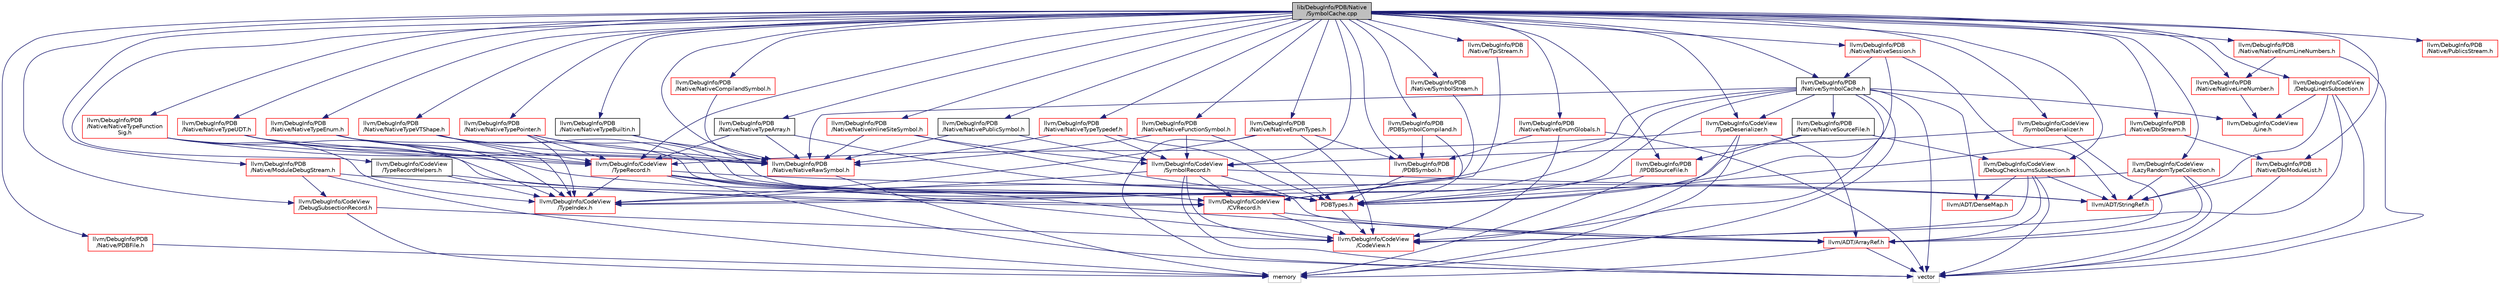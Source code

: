 digraph "lib/DebugInfo/PDB/Native/SymbolCache.cpp"
{
 // LATEX_PDF_SIZE
  bgcolor="transparent";
  edge [fontname="Helvetica",fontsize="10",labelfontname="Helvetica",labelfontsize="10"];
  node [fontname="Helvetica",fontsize="10",shape=record];
  Node1 [label="lib/DebugInfo/PDB/Native\l/SymbolCache.cpp",height=0.2,width=0.4,color="black", fillcolor="grey75", style="filled", fontcolor="black",tooltip=" "];
  Node1 -> Node2 [color="midnightblue",fontsize="10",style="solid",fontname="Helvetica"];
  Node2 [label="llvm/DebugInfo/PDB\l/Native/SymbolCache.h",height=0.2,width=0.4,color="black",URL="$SymbolCache_8h.html",tooltip=" "];
  Node2 -> Node3 [color="midnightblue",fontsize="10",style="solid",fontname="Helvetica"];
  Node3 [label="llvm/ADT/DenseMap.h",height=0.2,width=0.4,color="red",URL="$DenseMap_8h.html",tooltip=" "];
  Node2 -> Node38 [color="midnightblue",fontsize="10",style="solid",fontname="Helvetica"];
  Node38 [label="llvm/DebugInfo/CodeView\l/CVRecord.h",height=0.2,width=0.4,color="red",URL="$CVRecord_8h.html",tooltip=" "];
  Node38 -> Node39 [color="midnightblue",fontsize="10",style="solid",fontname="Helvetica"];
  Node39 [label="llvm/ADT/ArrayRef.h",height=0.2,width=0.4,color="red",URL="$ArrayRef_8h.html",tooltip=" "];
  Node39 -> Node47 [color="midnightblue",fontsize="10",style="solid",fontname="Helvetica"];
  Node47 [label="memory",height=0.2,width=0.4,color="grey75",tooltip=" "];
  Node39 -> Node55 [color="midnightblue",fontsize="10",style="solid",fontname="Helvetica"];
  Node55 [label="vector",height=0.2,width=0.4,color="grey75",tooltip=" "];
  Node38 -> Node56 [color="midnightblue",fontsize="10",style="solid",fontname="Helvetica"];
  Node56 [label="llvm/DebugInfo/CodeView\l/CodeView.h",height=0.2,width=0.4,color="red",URL="$CodeView_8h.html",tooltip=" "];
  Node2 -> Node56 [color="midnightblue",fontsize="10",style="solid",fontname="Helvetica"];
  Node2 -> Node88 [color="midnightblue",fontsize="10",style="solid",fontname="Helvetica"];
  Node88 [label="llvm/DebugInfo/CodeView\l/Line.h",height=0.2,width=0.4,color="red",URL="$Line_8h.html",tooltip=" "];
  Node2 -> Node89 [color="midnightblue",fontsize="10",style="solid",fontname="Helvetica"];
  Node89 [label="llvm/DebugInfo/CodeView\l/TypeDeserializer.h",height=0.2,width=0.4,color="red",URL="$TypeDeserializer_8h.html",tooltip=" "];
  Node89 -> Node39 [color="midnightblue",fontsize="10",style="solid",fontname="Helvetica"];
  Node89 -> Node56 [color="midnightblue",fontsize="10",style="solid",fontname="Helvetica"];
  Node89 -> Node90 [color="midnightblue",fontsize="10",style="solid",fontname="Helvetica"];
  Node90 [label="llvm/DebugInfo/CodeView\l/TypeRecord.h",height=0.2,width=0.4,color="red",URL="$TypeRecord_8h.html",tooltip=" "];
  Node90 -> Node39 [color="midnightblue",fontsize="10",style="solid",fontname="Helvetica"];
  Node90 -> Node70 [color="midnightblue",fontsize="10",style="solid",fontname="Helvetica"];
  Node70 [label="llvm/ADT/StringRef.h",height=0.2,width=0.4,color="red",URL="$StringRef_8h.html",tooltip=" "];
  Node90 -> Node38 [color="midnightblue",fontsize="10",style="solid",fontname="Helvetica"];
  Node90 -> Node56 [color="midnightblue",fontsize="10",style="solid",fontname="Helvetica"];
  Node90 -> Node92 [color="midnightblue",fontsize="10",style="solid",fontname="Helvetica"];
  Node92 [label="llvm/DebugInfo/CodeView\l/TypeIndex.h",height=0.2,width=0.4,color="red",URL="$TypeIndex_8h.html",tooltip=" "];
  Node90 -> Node55 [color="midnightblue",fontsize="10",style="solid",fontname="Helvetica"];
  Node89 -> Node47 [color="midnightblue",fontsize="10",style="solid",fontname="Helvetica"];
  Node2 -> Node92 [color="midnightblue",fontsize="10",style="solid",fontname="Helvetica"];
  Node2 -> Node105 [color="midnightblue",fontsize="10",style="solid",fontname="Helvetica"];
  Node105 [label="llvm/DebugInfo/PDB\l/Native/NativeRawSymbol.h",height=0.2,width=0.4,color="red",URL="$NativeRawSymbol_8h.html",tooltip=" "];
  Node105 -> Node47 [color="midnightblue",fontsize="10",style="solid",fontname="Helvetica"];
  Node2 -> Node121 [color="midnightblue",fontsize="10",style="solid",fontname="Helvetica"];
  Node121 [label="llvm/DebugInfo/PDB\l/Native/NativeSourceFile.h",height=0.2,width=0.4,color="black",URL="$NativeSourceFile_8h.html",tooltip=" "];
  Node121 -> Node122 [color="midnightblue",fontsize="10",style="solid",fontname="Helvetica"];
  Node122 [label="llvm/DebugInfo/CodeView\l/DebugChecksumsSubsection.h",height=0.2,width=0.4,color="red",URL="$DebugChecksumsSubsection_8h.html",tooltip=" "];
  Node122 -> Node39 [color="midnightblue",fontsize="10",style="solid",fontname="Helvetica"];
  Node122 -> Node3 [color="midnightblue",fontsize="10",style="solid",fontname="Helvetica"];
  Node122 -> Node70 [color="midnightblue",fontsize="10",style="solid",fontname="Helvetica"];
  Node122 -> Node56 [color="midnightblue",fontsize="10",style="solid",fontname="Helvetica"];
  Node122 -> Node55 [color="midnightblue",fontsize="10",style="solid",fontname="Helvetica"];
  Node121 -> Node124 [color="midnightblue",fontsize="10",style="solid",fontname="Helvetica"];
  Node124 [label="llvm/DebugInfo/PDB\l/IPDBSourceFile.h",height=0.2,width=0.4,color="red",URL="$IPDBSourceFile_8h.html",tooltip=" "];
  Node124 -> Node107 [color="midnightblue",fontsize="10",style="solid",fontname="Helvetica"];
  Node107 [label="PDBTypes.h",height=0.2,width=0.4,color="red",URL="$PDBTypes_8h.html",tooltip=" "];
  Node107 -> Node56 [color="midnightblue",fontsize="10",style="solid",fontname="Helvetica"];
  Node124 -> Node47 [color="midnightblue",fontsize="10",style="solid",fontname="Helvetica"];
  Node121 -> Node107 [color="midnightblue",fontsize="10",style="solid",fontname="Helvetica"];
  Node2 -> Node107 [color="midnightblue",fontsize="10",style="solid",fontname="Helvetica"];
  Node2 -> Node47 [color="midnightblue",fontsize="10",style="solid",fontname="Helvetica"];
  Node2 -> Node55 [color="midnightblue",fontsize="10",style="solid",fontname="Helvetica"];
  Node1 -> Node122 [color="midnightblue",fontsize="10",style="solid",fontname="Helvetica"];
  Node1 -> Node125 [color="midnightblue",fontsize="10",style="solid",fontname="Helvetica"];
  Node125 [label="llvm/DebugInfo/CodeView\l/DebugLinesSubsection.h",height=0.2,width=0.4,color="red",URL="$DebugLinesSubsection_8h.html",tooltip=" "];
  Node125 -> Node70 [color="midnightblue",fontsize="10",style="solid",fontname="Helvetica"];
  Node125 -> Node56 [color="midnightblue",fontsize="10",style="solid",fontname="Helvetica"];
  Node125 -> Node88 [color="midnightblue",fontsize="10",style="solid",fontname="Helvetica"];
  Node125 -> Node55 [color="midnightblue",fontsize="10",style="solid",fontname="Helvetica"];
  Node1 -> Node126 [color="midnightblue",fontsize="10",style="solid",fontname="Helvetica"];
  Node126 [label="llvm/DebugInfo/CodeView\l/DebugSubsectionRecord.h",height=0.2,width=0.4,color="red",URL="$DebugSubsectionRecord_8h.html",tooltip=" "];
  Node126 -> Node56 [color="midnightblue",fontsize="10",style="solid",fontname="Helvetica"];
  Node126 -> Node47 [color="midnightblue",fontsize="10",style="solid",fontname="Helvetica"];
  Node1 -> Node112 [color="midnightblue",fontsize="10",style="solid",fontname="Helvetica"];
  Node112 [label="llvm/DebugInfo/CodeView\l/LazyRandomTypeCollection.h",height=0.2,width=0.4,color="red",URL="$LazyRandomTypeCollection_8h.html",tooltip=" "];
  Node112 -> Node39 [color="midnightblue",fontsize="10",style="solid",fontname="Helvetica"];
  Node112 -> Node70 [color="midnightblue",fontsize="10",style="solid",fontname="Helvetica"];
  Node112 -> Node92 [color="midnightblue",fontsize="10",style="solid",fontname="Helvetica"];
  Node112 -> Node55 [color="midnightblue",fontsize="10",style="solid",fontname="Helvetica"];
  Node1 -> Node127 [color="midnightblue",fontsize="10",style="solid",fontname="Helvetica"];
  Node127 [label="llvm/DebugInfo/CodeView\l/SymbolDeserializer.h",height=0.2,width=0.4,color="red",URL="$SymbolDeserializer_8h.html",tooltip=" "];
  Node127 -> Node39 [color="midnightblue",fontsize="10",style="solid",fontname="Helvetica"];
  Node127 -> Node128 [color="midnightblue",fontsize="10",style="solid",fontname="Helvetica"];
  Node128 [label="llvm/DebugInfo/CodeView\l/SymbolRecord.h",height=0.2,width=0.4,color="red",URL="$SymbolRecord_8h.html",tooltip=" "];
  Node128 -> Node39 [color="midnightblue",fontsize="10",style="solid",fontname="Helvetica"];
  Node128 -> Node70 [color="midnightblue",fontsize="10",style="solid",fontname="Helvetica"];
  Node128 -> Node38 [color="midnightblue",fontsize="10",style="solid",fontname="Helvetica"];
  Node128 -> Node56 [color="midnightblue",fontsize="10",style="solid",fontname="Helvetica"];
  Node128 -> Node92 [color="midnightblue",fontsize="10",style="solid",fontname="Helvetica"];
  Node128 -> Node55 [color="midnightblue",fontsize="10",style="solid",fontname="Helvetica"];
  Node1 -> Node128 [color="midnightblue",fontsize="10",style="solid",fontname="Helvetica"];
  Node1 -> Node89 [color="midnightblue",fontsize="10",style="solid",fontname="Helvetica"];
  Node1 -> Node90 [color="midnightblue",fontsize="10",style="solid",fontname="Helvetica"];
  Node1 -> Node133 [color="midnightblue",fontsize="10",style="solid",fontname="Helvetica"];
  Node133 [label="llvm/DebugInfo/CodeView\l/TypeRecordHelpers.h",height=0.2,width=0.4,color="black",URL="$TypeRecordHelpers_8h.html",tooltip=" "];
  Node133 -> Node38 [color="midnightblue",fontsize="10",style="solid",fontname="Helvetica"];
  Node133 -> Node92 [color="midnightblue",fontsize="10",style="solid",fontname="Helvetica"];
  Node1 -> Node124 [color="midnightblue",fontsize="10",style="solid",fontname="Helvetica"];
  Node1 -> Node134 [color="midnightblue",fontsize="10",style="solid",fontname="Helvetica"];
  Node134 [label="llvm/DebugInfo/PDB\l/Native/DbiModuleList.h",height=0.2,width=0.4,color="red",URL="$DbiModuleList_8h.html",tooltip=" "];
  Node134 -> Node70 [color="midnightblue",fontsize="10",style="solid",fontname="Helvetica"];
  Node134 -> Node55 [color="midnightblue",fontsize="10",style="solid",fontname="Helvetica"];
  Node1 -> Node136 [color="midnightblue",fontsize="10",style="solid",fontname="Helvetica"];
  Node136 [label="llvm/DebugInfo/PDB\l/Native/DbiStream.h",height=0.2,width=0.4,color="red",URL="$DbiStream_8h.html",tooltip=" "];
  Node136 -> Node134 [color="midnightblue",fontsize="10",style="solid",fontname="Helvetica"];
  Node136 -> Node107 [color="midnightblue",fontsize="10",style="solid",fontname="Helvetica"];
  Node1 -> Node143 [color="midnightblue",fontsize="10",style="solid",fontname="Helvetica"];
  Node143 [label="llvm/DebugInfo/PDB\l/Native/ModuleDebugStream.h",height=0.2,width=0.4,color="red",URL="$ModuleDebugStream_8h.html",tooltip=" "];
  Node143 -> Node38 [color="midnightblue",fontsize="10",style="solid",fontname="Helvetica"];
  Node143 -> Node126 [color="midnightblue",fontsize="10",style="solid",fontname="Helvetica"];
  Node143 -> Node47 [color="midnightblue",fontsize="10",style="solid",fontname="Helvetica"];
  Node1 -> Node144 [color="midnightblue",fontsize="10",style="solid",fontname="Helvetica"];
  Node144 [label="llvm/DebugInfo/PDB\l/Native/NativeCompilandSymbol.h",height=0.2,width=0.4,color="red",URL="$NativeCompilandSymbol_8h.html",tooltip=" "];
  Node144 -> Node105 [color="midnightblue",fontsize="10",style="solid",fontname="Helvetica"];
  Node1 -> Node145 [color="midnightblue",fontsize="10",style="solid",fontname="Helvetica"];
  Node145 [label="llvm/DebugInfo/PDB\l/Native/NativeEnumGlobals.h",height=0.2,width=0.4,color="red",URL="$NativeEnumGlobals_8h.html",tooltip=" "];
  Node145 -> Node56 [color="midnightblue",fontsize="10",style="solid",fontname="Helvetica"];
  Node145 -> Node146 [color="midnightblue",fontsize="10",style="solid",fontname="Helvetica"];
  Node146 [label="llvm/DebugInfo/PDB\l/PDBSymbol.h",height=0.2,width=0.4,color="red",URL="$PDBSymbol_8h.html",tooltip=" "];
  Node146 -> Node107 [color="midnightblue",fontsize="10",style="solid",fontname="Helvetica"];
  Node145 -> Node55 [color="midnightblue",fontsize="10",style="solid",fontname="Helvetica"];
  Node1 -> Node149 [color="midnightblue",fontsize="10",style="solid",fontname="Helvetica"];
  Node149 [label="llvm/DebugInfo/PDB\l/Native/NativeEnumLineNumbers.h",height=0.2,width=0.4,color="red",URL="$NativeEnumLineNumbers_8h.html",tooltip=" "];
  Node149 -> Node151 [color="midnightblue",fontsize="10",style="solid",fontname="Helvetica"];
  Node151 [label="llvm/DebugInfo/PDB\l/Native/NativeLineNumber.h",height=0.2,width=0.4,color="red",URL="$NativeLineNumber_8h.html",tooltip=" "];
  Node151 -> Node88 [color="midnightblue",fontsize="10",style="solid",fontname="Helvetica"];
  Node149 -> Node55 [color="midnightblue",fontsize="10",style="solid",fontname="Helvetica"];
  Node1 -> Node152 [color="midnightblue",fontsize="10",style="solid",fontname="Helvetica"];
  Node152 [label="llvm/DebugInfo/PDB\l/Native/NativeEnumTypes.h",height=0.2,width=0.4,color="red",URL="$NativeEnumTypes_8h.html",tooltip=" "];
  Node152 -> Node56 [color="midnightblue",fontsize="10",style="solid",fontname="Helvetica"];
  Node152 -> Node92 [color="midnightblue",fontsize="10",style="solid",fontname="Helvetica"];
  Node152 -> Node146 [color="midnightblue",fontsize="10",style="solid",fontname="Helvetica"];
  Node152 -> Node55 [color="midnightblue",fontsize="10",style="solid",fontname="Helvetica"];
  Node1 -> Node153 [color="midnightblue",fontsize="10",style="solid",fontname="Helvetica"];
  Node153 [label="llvm/DebugInfo/PDB\l/Native/NativeFunctionSymbol.h",height=0.2,width=0.4,color="red",URL="$NativeFunctionSymbol_8h.html",tooltip=" "];
  Node153 -> Node128 [color="midnightblue",fontsize="10",style="solid",fontname="Helvetica"];
  Node153 -> Node105 [color="midnightblue",fontsize="10",style="solid",fontname="Helvetica"];
  Node153 -> Node107 [color="midnightblue",fontsize="10",style="solid",fontname="Helvetica"];
  Node1 -> Node154 [color="midnightblue",fontsize="10",style="solid",fontname="Helvetica"];
  Node154 [label="llvm/DebugInfo/PDB\l/Native/NativeInlineSiteSymbol.h",height=0.2,width=0.4,color="red",URL="$NativeInlineSiteSymbol_8h.html",tooltip=" "];
  Node154 -> Node128 [color="midnightblue",fontsize="10",style="solid",fontname="Helvetica"];
  Node154 -> Node105 [color="midnightblue",fontsize="10",style="solid",fontname="Helvetica"];
  Node154 -> Node107 [color="midnightblue",fontsize="10",style="solid",fontname="Helvetica"];
  Node1 -> Node151 [color="midnightblue",fontsize="10",style="solid",fontname="Helvetica"];
  Node1 -> Node155 [color="midnightblue",fontsize="10",style="solid",fontname="Helvetica"];
  Node155 [label="llvm/DebugInfo/PDB\l/Native/NativePublicSymbol.h",height=0.2,width=0.4,color="black",URL="$NativePublicSymbol_8h.html",tooltip=" "];
  Node155 -> Node128 [color="midnightblue",fontsize="10",style="solid",fontname="Helvetica"];
  Node155 -> Node105 [color="midnightblue",fontsize="10",style="solid",fontname="Helvetica"];
  Node1 -> Node105 [color="midnightblue",fontsize="10",style="solid",fontname="Helvetica"];
  Node1 -> Node156 [color="midnightblue",fontsize="10",style="solid",fontname="Helvetica"];
  Node156 [label="llvm/DebugInfo/PDB\l/Native/NativeSession.h",height=0.2,width=0.4,color="red",URL="$NativeSession_8h.html",tooltip=" "];
  Node156 -> Node70 [color="midnightblue",fontsize="10",style="solid",fontname="Helvetica"];
  Node156 -> Node2 [color="midnightblue",fontsize="10",style="solid",fontname="Helvetica"];
  Node156 -> Node107 [color="midnightblue",fontsize="10",style="solid",fontname="Helvetica"];
  Node1 -> Node169 [color="midnightblue",fontsize="10",style="solid",fontname="Helvetica"];
  Node169 [label="llvm/DebugInfo/PDB\l/Native/NativeTypeArray.h",height=0.2,width=0.4,color="black",URL="$NativeTypeArray_8h.html",tooltip=" "];
  Node169 -> Node105 [color="midnightblue",fontsize="10",style="solid",fontname="Helvetica"];
  Node169 -> Node90 [color="midnightblue",fontsize="10",style="solid",fontname="Helvetica"];
  Node169 -> Node107 [color="midnightblue",fontsize="10",style="solid",fontname="Helvetica"];
  Node1 -> Node170 [color="midnightblue",fontsize="10",style="solid",fontname="Helvetica"];
  Node170 [label="llvm/DebugInfo/PDB\l/Native/NativeTypeBuiltin.h",height=0.2,width=0.4,color="black",URL="$NativeTypeBuiltin_8h.html",tooltip=" "];
  Node170 -> Node105 [color="midnightblue",fontsize="10",style="solid",fontname="Helvetica"];
  Node170 -> Node107 [color="midnightblue",fontsize="10",style="solid",fontname="Helvetica"];
  Node1 -> Node171 [color="midnightblue",fontsize="10",style="solid",fontname="Helvetica"];
  Node171 [label="llvm/DebugInfo/PDB\l/Native/NativeTypeEnum.h",height=0.2,width=0.4,color="red",URL="$NativeTypeEnum_8h.html",tooltip=" "];
  Node171 -> Node92 [color="midnightblue",fontsize="10",style="solid",fontname="Helvetica"];
  Node171 -> Node90 [color="midnightblue",fontsize="10",style="solid",fontname="Helvetica"];
  Node171 -> Node105 [color="midnightblue",fontsize="10",style="solid",fontname="Helvetica"];
  Node171 -> Node107 [color="midnightblue",fontsize="10",style="solid",fontname="Helvetica"];
  Node1 -> Node172 [color="midnightblue",fontsize="10",style="solid",fontname="Helvetica"];
  Node172 [label="llvm/DebugInfo/PDB\l/Native/NativeTypeFunction\lSig.h",height=0.2,width=0.4,color="red",URL="$NativeTypeFunctionSig_8h.html",tooltip=" "];
  Node172 -> Node92 [color="midnightblue",fontsize="10",style="solid",fontname="Helvetica"];
  Node172 -> Node90 [color="midnightblue",fontsize="10",style="solid",fontname="Helvetica"];
  Node172 -> Node105 [color="midnightblue",fontsize="10",style="solid",fontname="Helvetica"];
  Node172 -> Node107 [color="midnightblue",fontsize="10",style="solid",fontname="Helvetica"];
  Node1 -> Node173 [color="midnightblue",fontsize="10",style="solid",fontname="Helvetica"];
  Node173 [label="llvm/DebugInfo/PDB\l/Native/NativeTypePointer.h",height=0.2,width=0.4,color="red",URL="$NativeTypePointer_8h.html",tooltip=" "];
  Node173 -> Node92 [color="midnightblue",fontsize="10",style="solid",fontname="Helvetica"];
  Node173 -> Node90 [color="midnightblue",fontsize="10",style="solid",fontname="Helvetica"];
  Node173 -> Node105 [color="midnightblue",fontsize="10",style="solid",fontname="Helvetica"];
  Node173 -> Node107 [color="midnightblue",fontsize="10",style="solid",fontname="Helvetica"];
  Node1 -> Node174 [color="midnightblue",fontsize="10",style="solid",fontname="Helvetica"];
  Node174 [label="llvm/DebugInfo/PDB\l/Native/NativeTypeTypedef.h",height=0.2,width=0.4,color="red",URL="$NativeTypeTypedef_8h.html",tooltip=" "];
  Node174 -> Node128 [color="midnightblue",fontsize="10",style="solid",fontname="Helvetica"];
  Node174 -> Node105 [color="midnightblue",fontsize="10",style="solid",fontname="Helvetica"];
  Node174 -> Node107 [color="midnightblue",fontsize="10",style="solid",fontname="Helvetica"];
  Node1 -> Node175 [color="midnightblue",fontsize="10",style="solid",fontname="Helvetica"];
  Node175 [label="llvm/DebugInfo/PDB\l/Native/NativeTypeUDT.h",height=0.2,width=0.4,color="red",URL="$NativeTypeUDT_8h.html",tooltip=" "];
  Node175 -> Node92 [color="midnightblue",fontsize="10",style="solid",fontname="Helvetica"];
  Node175 -> Node90 [color="midnightblue",fontsize="10",style="solid",fontname="Helvetica"];
  Node175 -> Node105 [color="midnightblue",fontsize="10",style="solid",fontname="Helvetica"];
  Node175 -> Node107 [color="midnightblue",fontsize="10",style="solid",fontname="Helvetica"];
  Node1 -> Node176 [color="midnightblue",fontsize="10",style="solid",fontname="Helvetica"];
  Node176 [label="llvm/DebugInfo/PDB\l/Native/NativeTypeVTShape.h",height=0.2,width=0.4,color="red",URL="$NativeTypeVTShape_8h.html",tooltip=" "];
  Node176 -> Node92 [color="midnightblue",fontsize="10",style="solid",fontname="Helvetica"];
  Node176 -> Node90 [color="midnightblue",fontsize="10",style="solid",fontname="Helvetica"];
  Node176 -> Node105 [color="midnightblue",fontsize="10",style="solid",fontname="Helvetica"];
  Node176 -> Node107 [color="midnightblue",fontsize="10",style="solid",fontname="Helvetica"];
  Node1 -> Node177 [color="midnightblue",fontsize="10",style="solid",fontname="Helvetica"];
  Node177 [label="llvm/DebugInfo/PDB\l/Native/PDBFile.h",height=0.2,width=0.4,color="red",URL="$PDBFile_8h.html",tooltip=" "];
  Node177 -> Node47 [color="midnightblue",fontsize="10",style="solid",fontname="Helvetica"];
  Node1 -> Node181 [color="midnightblue",fontsize="10",style="solid",fontname="Helvetica"];
  Node181 [label="llvm/DebugInfo/PDB\l/Native/PublicsStream.h",height=0.2,width=0.4,color="red",URL="$PublicsStream_8h.html",tooltip=" "];
  Node1 -> Node183 [color="midnightblue",fontsize="10",style="solid",fontname="Helvetica"];
  Node183 [label="llvm/DebugInfo/PDB\l/Native/SymbolStream.h",height=0.2,width=0.4,color="red",URL="$SymbolStream_8h.html",tooltip=" "];
  Node183 -> Node38 [color="midnightblue",fontsize="10",style="solid",fontname="Helvetica"];
  Node1 -> Node184 [color="midnightblue",fontsize="10",style="solid",fontname="Helvetica"];
  Node184 [label="llvm/DebugInfo/PDB\l/Native/TpiStream.h",height=0.2,width=0.4,color="red",URL="$TpiStream_8h.html",tooltip=" "];
  Node184 -> Node38 [color="midnightblue",fontsize="10",style="solid",fontname="Helvetica"];
  Node1 -> Node146 [color="midnightblue",fontsize="10",style="solid",fontname="Helvetica"];
  Node1 -> Node189 [color="midnightblue",fontsize="10",style="solid",fontname="Helvetica"];
  Node189 [label="llvm/DebugInfo/PDB\l/PDBSymbolCompiland.h",height=0.2,width=0.4,color="red",URL="$PDBSymbolCompiland_8h.html",tooltip=" "];
  Node189 -> Node146 [color="midnightblue",fontsize="10",style="solid",fontname="Helvetica"];
  Node189 -> Node107 [color="midnightblue",fontsize="10",style="solid",fontname="Helvetica"];
}
